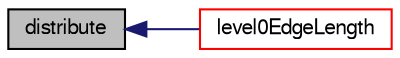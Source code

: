 digraph "distribute"
{
  bgcolor="transparent";
  edge [fontname="FreeSans",fontsize="10",labelfontname="FreeSans",labelfontsize="10"];
  node [fontname="FreeSans",fontsize="10",shape=record];
  rankdir="LR";
  Node5491 [label="distribute",height=0.2,width=0.4,color="black", fillcolor="grey75", style="filled", fontcolor="black"];
  Node5491 -> Node5492 [dir="back",color="midnightblue",fontsize="10",style="solid",fontname="FreeSans"];
  Node5492 [label="level0EdgeLength",height=0.2,width=0.4,color="red",URL="$a21654.html#a5038ef57fdb5e24db3472bc037c5a270",tooltip="Typical edge length between unrefined points. "];
}
